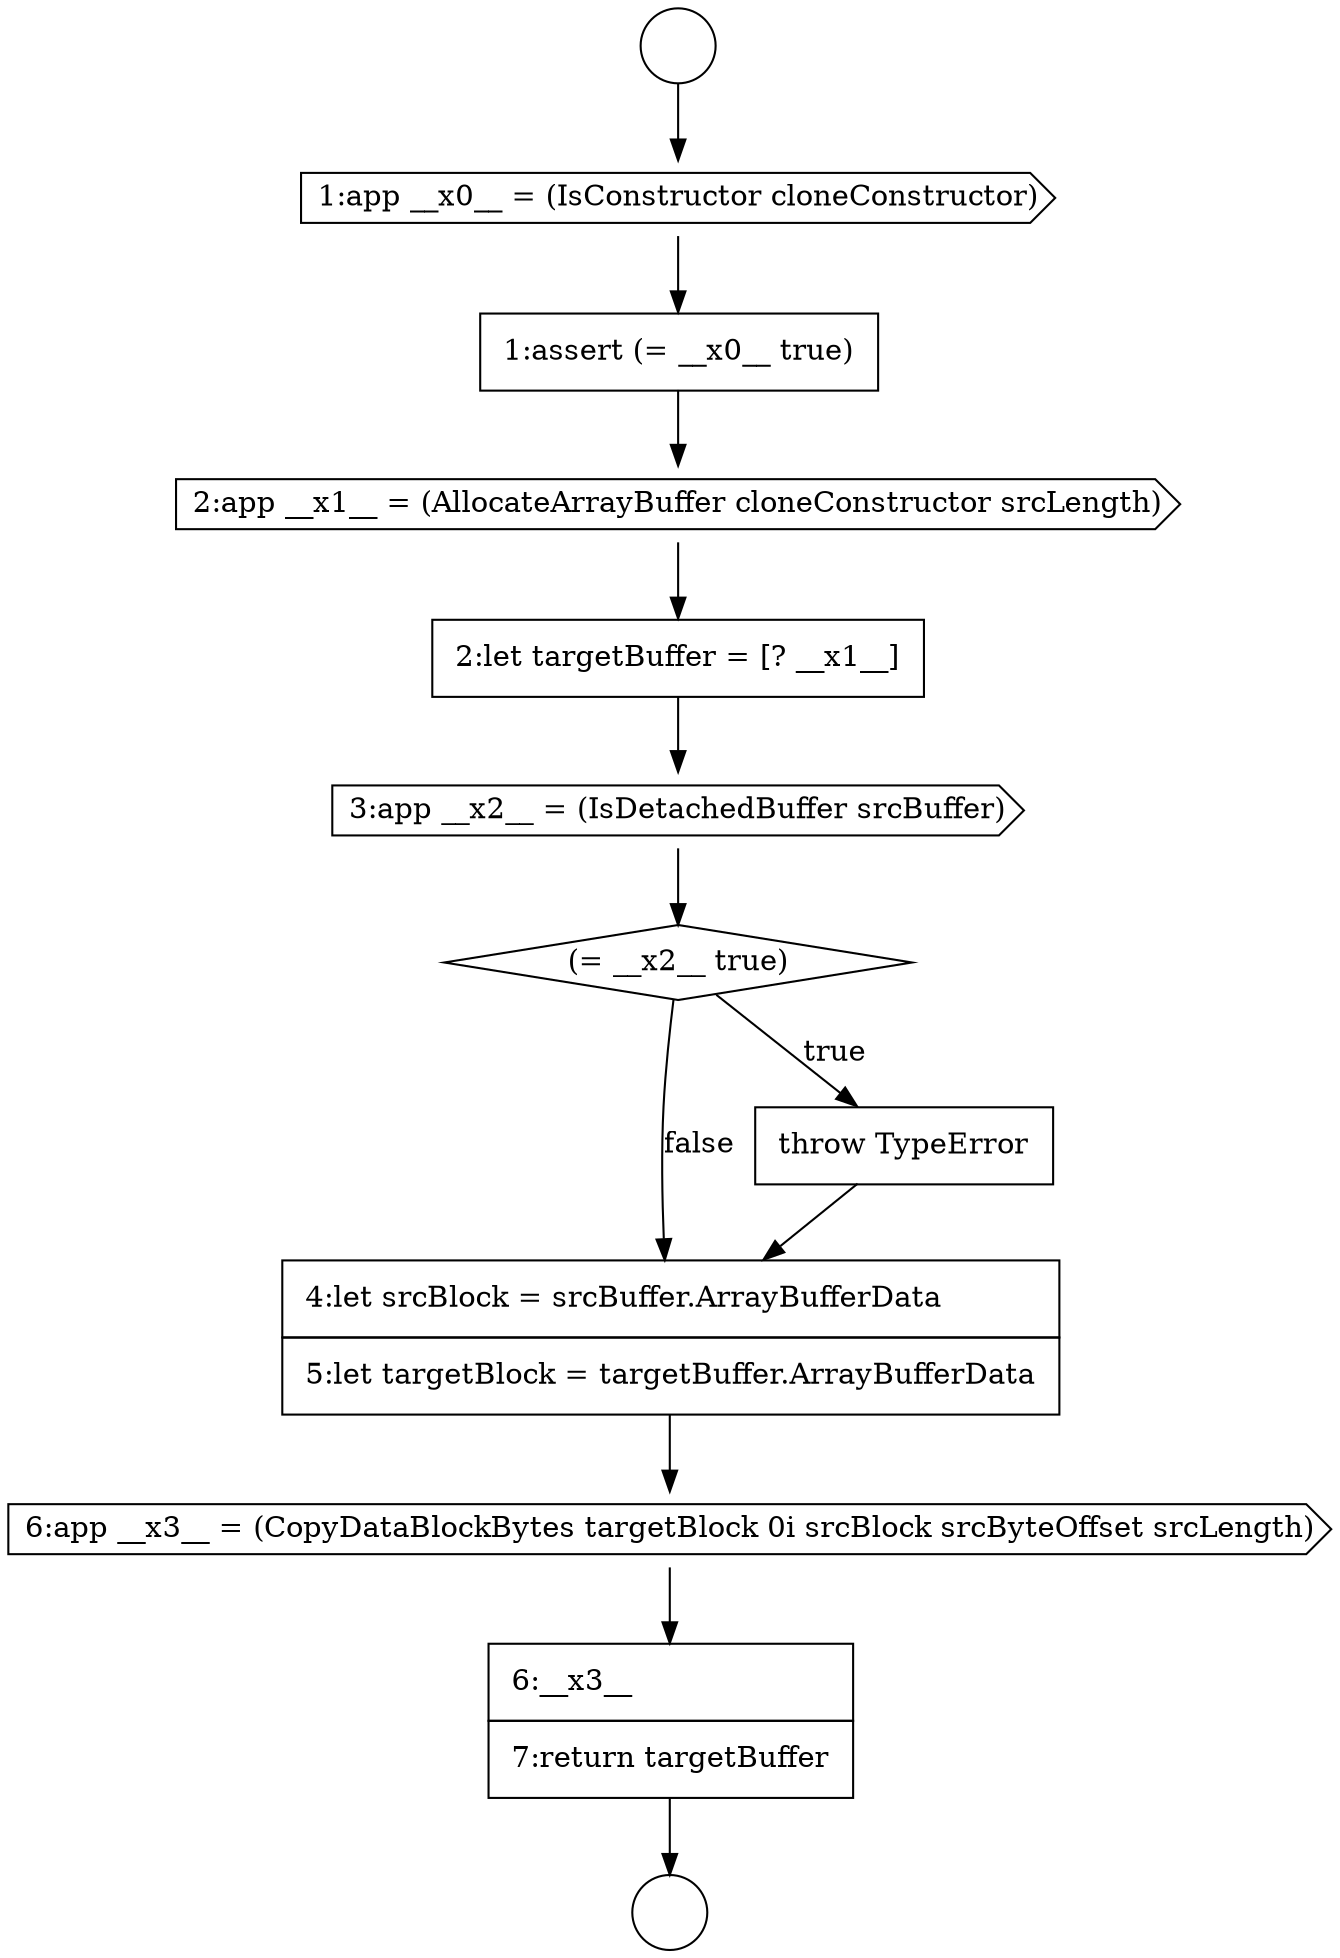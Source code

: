 digraph {
  node16124 [shape=cds, label=<<font color="black">6:app __x3__ = (CopyDataBlockBytes targetBlock 0i srcBlock srcByteOffset srcLength)</font>> color="black" fillcolor="white" style=filled]
  node16118 [shape=cds, label=<<font color="black">2:app __x1__ = (AllocateArrayBuffer cloneConstructor srcLength)</font>> color="black" fillcolor="white" style=filled]
  node16114 [shape=circle label=" " color="black" fillcolor="white" style=filled]
  node16119 [shape=none, margin=0, label=<<font color="black">
    <table border="0" cellborder="1" cellspacing="0" cellpadding="10">
      <tr><td align="left">2:let targetBuffer = [? __x1__]</td></tr>
    </table>
  </font>> color="black" fillcolor="white" style=filled]
  node16123 [shape=none, margin=0, label=<<font color="black">
    <table border="0" cellborder="1" cellspacing="0" cellpadding="10">
      <tr><td align="left">4:let srcBlock = srcBuffer.ArrayBufferData</td></tr>
      <tr><td align="left">5:let targetBlock = targetBuffer.ArrayBufferData</td></tr>
    </table>
  </font>> color="black" fillcolor="white" style=filled]
  node16122 [shape=none, margin=0, label=<<font color="black">
    <table border="0" cellborder="1" cellspacing="0" cellpadding="10">
      <tr><td align="left">throw TypeError</td></tr>
    </table>
  </font>> color="black" fillcolor="white" style=filled]
  node16116 [shape=cds, label=<<font color="black">1:app __x0__ = (IsConstructor cloneConstructor)</font>> color="black" fillcolor="white" style=filled]
  node16121 [shape=diamond, label=<<font color="black">(= __x2__ true)</font>> color="black" fillcolor="white" style=filled]
  node16117 [shape=none, margin=0, label=<<font color="black">
    <table border="0" cellborder="1" cellspacing="0" cellpadding="10">
      <tr><td align="left">1:assert (= __x0__ true)</td></tr>
    </table>
  </font>> color="black" fillcolor="white" style=filled]
  node16125 [shape=none, margin=0, label=<<font color="black">
    <table border="0" cellborder="1" cellspacing="0" cellpadding="10">
      <tr><td align="left">6:__x3__</td></tr>
      <tr><td align="left">7:return targetBuffer</td></tr>
    </table>
  </font>> color="black" fillcolor="white" style=filled]
  node16115 [shape=circle label=" " color="black" fillcolor="white" style=filled]
  node16120 [shape=cds, label=<<font color="black">3:app __x2__ = (IsDetachedBuffer srcBuffer)</font>> color="black" fillcolor="white" style=filled]
  node16116 -> node16117 [ color="black"]
  node16121 -> node16122 [label=<<font color="black">true</font>> color="black"]
  node16121 -> node16123 [label=<<font color="black">false</font>> color="black"]
  node16117 -> node16118 [ color="black"]
  node16119 -> node16120 [ color="black"]
  node16114 -> node16116 [ color="black"]
  node16120 -> node16121 [ color="black"]
  node16123 -> node16124 [ color="black"]
  node16125 -> node16115 [ color="black"]
  node16118 -> node16119 [ color="black"]
  node16122 -> node16123 [ color="black"]
  node16124 -> node16125 [ color="black"]
}
